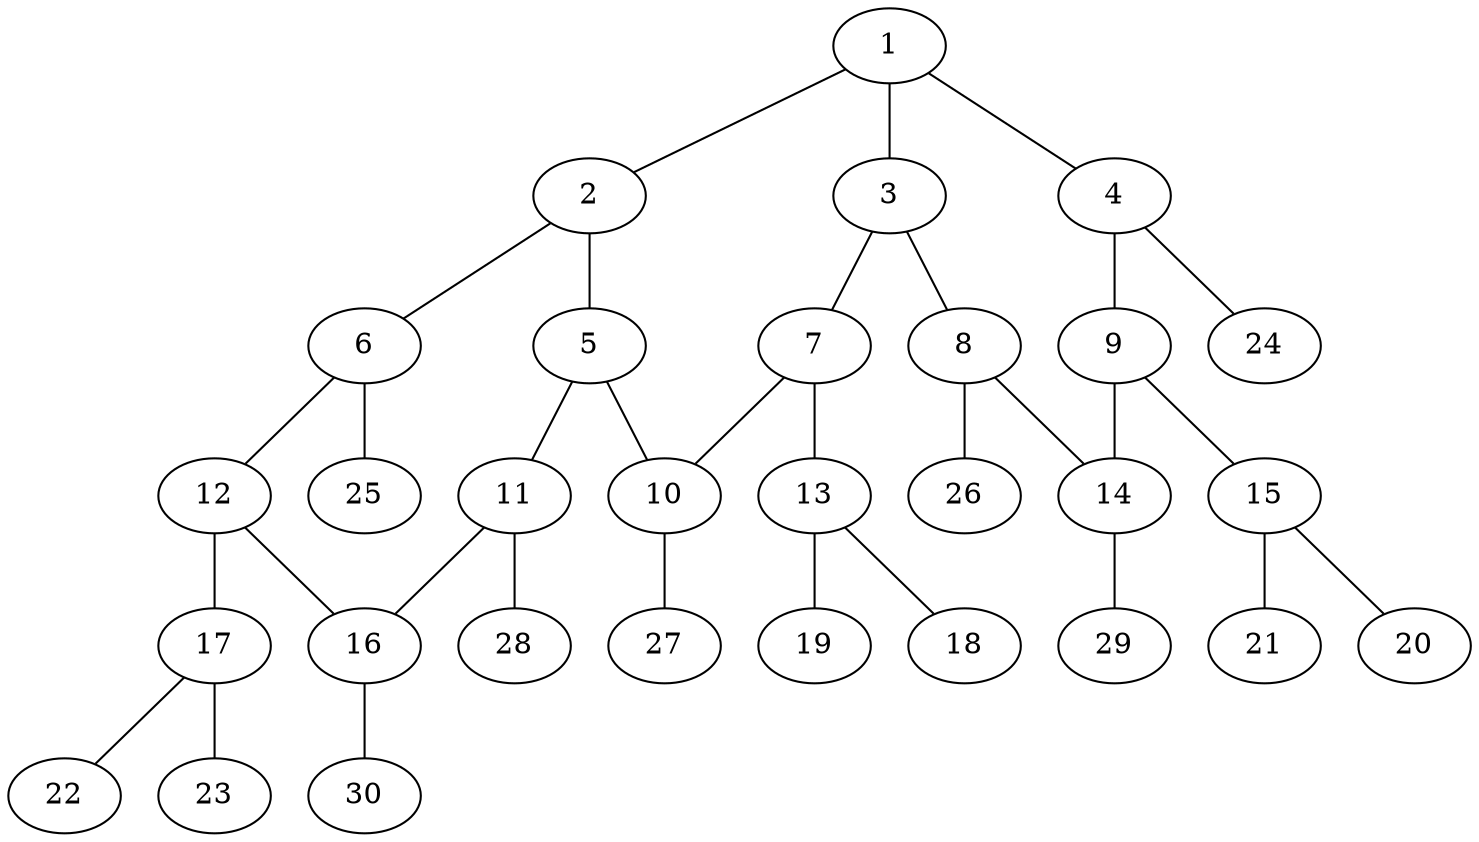 graph molecule_2438 {
	1	 [chem=C];
	2	 [chem=C];
	1 -- 2	 [valence=1];
	3	 [chem=C];
	1 -- 3	 [valence=2];
	4	 [chem=C];
	1 -- 4	 [valence=1];
	5	 [chem=C];
	2 -- 5	 [valence=1];
	6	 [chem=C];
	2 -- 6	 [valence=2];
	7	 [chem=C];
	3 -- 7	 [valence=1];
	8	 [chem=C];
	3 -- 8	 [valence=1];
	9	 [chem=C];
	4 -- 9	 [valence=2];
	24	 [chem=H];
	4 -- 24	 [valence=1];
	10	 [chem=C];
	5 -- 10	 [valence=1];
	11	 [chem=C];
	5 -- 11	 [valence=2];
	12	 [chem=C];
	6 -- 12	 [valence=1];
	25	 [chem=H];
	6 -- 25	 [valence=1];
	7 -- 10	 [valence=2];
	13	 [chem=N];
	7 -- 13	 [valence=1];
	14	 [chem=C];
	8 -- 14	 [valence=2];
	26	 [chem=H];
	8 -- 26	 [valence=1];
	9 -- 14	 [valence=1];
	15	 [chem=N];
	9 -- 15	 [valence=1];
	27	 [chem=H];
	10 -- 27	 [valence=1];
	16	 [chem=C];
	11 -- 16	 [valence=1];
	28	 [chem=H];
	11 -- 28	 [valence=1];
	12 -- 16	 [valence=2];
	17	 [chem=N];
	12 -- 17	 [valence=1];
	18	 [chem=O];
	13 -- 18	 [valence=2];
	19	 [chem=O];
	13 -- 19	 [valence=1];
	29	 [chem=H];
	14 -- 29	 [valence=1];
	20	 [chem=O];
	15 -- 20	 [valence=2];
	21	 [chem=O];
	15 -- 21	 [valence=1];
	30	 [chem=H];
	16 -- 30	 [valence=1];
	22	 [chem=O];
	17 -- 22	 [valence=2];
	23	 [chem=O];
	17 -- 23	 [valence=1];
}
